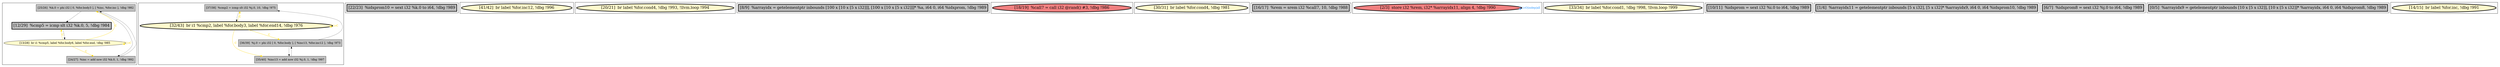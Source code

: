 
digraph G {





subgraph cluster15 {


node470 [fillcolor=grey,label="[25/26]  %k.0 = phi i32 [ 0, %for.body3 ], [ %inc, %for.inc ], !dbg !982",shape=rectangle,style=filled ]
node469 [penwidth=3.0,fontsize=20,fillcolor=grey,label="[12/29]  %cmp5 = icmp slt i32 %k.0, 5, !dbg !984",shape=rectangle,style=filled ]
node467 [fillcolor=lemonchiffon,label="[13/28]  br i1 %cmp5, label %for.body6, label %for.end, !dbg !985",shape=ellipse,style=filled ]
node468 [fillcolor=grey,label="[24/27]  %inc = add nsw i32 %k.0, 1, !dbg !992",shape=rectangle,style=filled ]

node467->node467 [style=solid,color=gold,label="C",penwidth=1.0,fontcolor=gold ]
node467->node468 [style=solid,color=gold,label="C",penwidth=1.0,fontcolor=gold ]
node470->node469 [style=solid,color=black,label="",penwidth=0.5,fontcolor=black ]
node470->node468 [style=solid,color=black,label="",penwidth=0.5,fontcolor=black ]
node467->node469 [style=solid,color=gold,label="C",penwidth=1.0,fontcolor=gold ]
node468->node470 [style=solid,color=black,label="",penwidth=0.5,fontcolor=black ]
node469->node467 [style=solid,color=black,label="",penwidth=0.5,fontcolor=black ]
node467->node470 [style=solid,color=gold,label="C",penwidth=1.0,fontcolor=gold ]


}

subgraph cluster13 {


node465 [fillcolor=grey,label="[37/38]  %cmp2 = icmp slt i32 %j.0, 10, !dbg !975",shape=rectangle,style=filled ]
node462 [fillcolor=grey,label="[35/40]  %inc13 = add nsw i32 %j.0, 1, !dbg !997",shape=rectangle,style=filled ]
node464 [penwidth=3.0,fontsize=20,fillcolor=lemonchiffon,label="[32/43]  br i1 %cmp2, label %for.body3, label %for.end14, !dbg !976",shape=ellipse,style=filled ]
node463 [fillcolor=grey,label="[36/39]  %j.0 = phi i32 [ 0, %for.body ], [ %inc13, %for.inc12 ], !dbg !973",shape=rectangle,style=filled ]

node464->node464 [style=solid,color=gold,label="C",penwidth=1.0,fontcolor=gold ]
node464->node463 [style=solid,color=gold,label="C",penwidth=1.0,fontcolor=gold ]
node464->node465 [style=solid,color=gold,label="C",penwidth=1.0,fontcolor=gold ]
node465->node464 [style=solid,color=black,label="",penwidth=0.5,fontcolor=black ]
node463->node462 [style=solid,color=black,label="",penwidth=0.5,fontcolor=black ]
node462->node463 [style=solid,color=black,label="",penwidth=0.5,fontcolor=black ]
node464->node462 [style=solid,color=gold,label="C",penwidth=1.0,fontcolor=gold ]
node463->node465 [style=solid,color=black,label="",penwidth=0.5,fontcolor=black ]


}

subgraph cluster11 {


node460 [penwidth=3.0,fontsize=20,fillcolor=grey,label="[22/23]  %idxprom10 = sext i32 %k.0 to i64, !dbg !989",shape=rectangle,style=filled ]



}

subgraph cluster10 {


node459 [penwidth=3.0,fontsize=20,fillcolor=lemonchiffon,label="[41/42]  br label %for.inc12, !dbg !996",shape=ellipse,style=filled ]



}

subgraph cluster9 {


node458 [penwidth=3.0,fontsize=20,fillcolor=lemonchiffon,label="[20/21]  br label %for.cond4, !dbg !993, !llvm.loop !994",shape=ellipse,style=filled ]



}

subgraph cluster8 {


node457 [penwidth=3.0,fontsize=20,fillcolor=grey,label="[8/9]  %arrayidx = getelementptr inbounds [100 x [10 x [5 x i32]]], [100 x [10 x [5 x i32]]]* %a, i64 0, i64 %idxprom, !dbg !989",shape=rectangle,style=filled ]



}

subgraph cluster7 {


node456 [penwidth=3.0,fontsize=20,fillcolor=lightcoral,label="[18/19]  %call7 = call i32 @rand() #3, !dbg !986",shape=ellipse,style=filled ]



}

subgraph cluster14 {


node466 [penwidth=3.0,fontsize=20,fillcolor=lemonchiffon,label="[30/31]  br label %for.cond4, !dbg !981",shape=ellipse,style=filled ]



}

subgraph cluster6 {


node455 [penwidth=3.0,fontsize=20,fillcolor=grey,label="[16/17]  %rem = srem i32 %call7, 10, !dbg !988",shape=rectangle,style=filled ]



}

subgraph cluster0 {


node449 [penwidth=3.0,fontsize=20,fillcolor=lightcoral,label="[2/3]  store i32 %rem, i32* %arrayidx11, align 4, !dbg !990",shape=ellipse,style=filled ]

node449->node449 [style=solid,color=dodgerblue,label="O|indep|all",penwidth=1.0,fontcolor=dodgerblue ]


}

subgraph cluster12 {


node461 [penwidth=3.0,fontsize=20,fillcolor=lemonchiffon,label="[33/34]  br label %for.cond1, !dbg !998, !llvm.loop !999",shape=ellipse,style=filled ]



}

subgraph cluster5 {


node454 [penwidth=3.0,fontsize=20,fillcolor=grey,label="[10/11]  %idxprom = sext i32 %i.0 to i64, !dbg !989",shape=rectangle,style=filled ]



}

subgraph cluster1 {


node450 [penwidth=3.0,fontsize=20,fillcolor=grey,label="[1/4]  %arrayidx11 = getelementptr inbounds [5 x i32], [5 x i32]* %arrayidx9, i64 0, i64 %idxprom10, !dbg !989",shape=rectangle,style=filled ]



}

subgraph cluster2 {


node451 [penwidth=3.0,fontsize=20,fillcolor=grey,label="[6/7]  %idxprom8 = sext i32 %j.0 to i64, !dbg !989",shape=rectangle,style=filled ]



}

subgraph cluster3 {


node452 [penwidth=3.0,fontsize=20,fillcolor=grey,label="[0/5]  %arrayidx9 = getelementptr inbounds [10 x [5 x i32]], [10 x [5 x i32]]* %arrayidx, i64 0, i64 %idxprom8, !dbg !989",shape=rectangle,style=filled ]



}

subgraph cluster4 {


node453 [penwidth=3.0,fontsize=20,fillcolor=lemonchiffon,label="[14/15]  br label %for.inc, !dbg !991",shape=ellipse,style=filled ]



}

}
